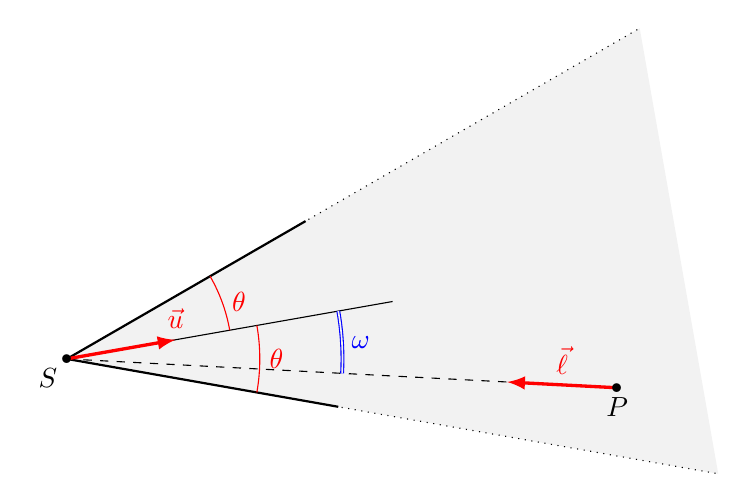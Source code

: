 ﻿\begin{tikzpicture}[scale=0.7]
% https://tex.stackexchange.com/questions/171169/

\begin{scope}[rotate=10]

\coordinate (S) at (0,0);
\coordinate (P) at (-13:10);

\fill[gray!10] (S) -- +(20:12) -- +(-20:12)--cycle;

\draw[dashed] (S) -- (P);
\draw[] (S) -- ++(0:6);
\draw[dotted] (S) -- ++(20:12);
\draw[dotted] (S) -- ++(-20:12);
\draw[thick] (S) -- ++(20:5);
\draw[thick] (S) -- ++(-20:5);




\draw[very thick,->,>=latex,red] (S) -- ++(2,0) node[above]{$\vec u$};

\draw[very thick,->,>=latex,red] (P) -- ($(S)!0.8!(P)$) node[midway,above]{$\vec \ell$};

\draw[red] (3,0)  arc (0:20:3) node[midway, right] {$\theta$};
\draw[red] (3.5,0)  arc (0:-20:3.5) node[midway, right] {$\theta$};


\draw[blue,double=gray!10] (-13:5)  arc (-13:0:5) node[midway, right] {$\omega$};


% texte
\node[scale=3] at (S) {.};
\node[below left] at (S) {$S$};
\node[scale=3] at (P) {.};
\node[below] at (P) {$P$};

\end{scope}
\end{tikzpicture}